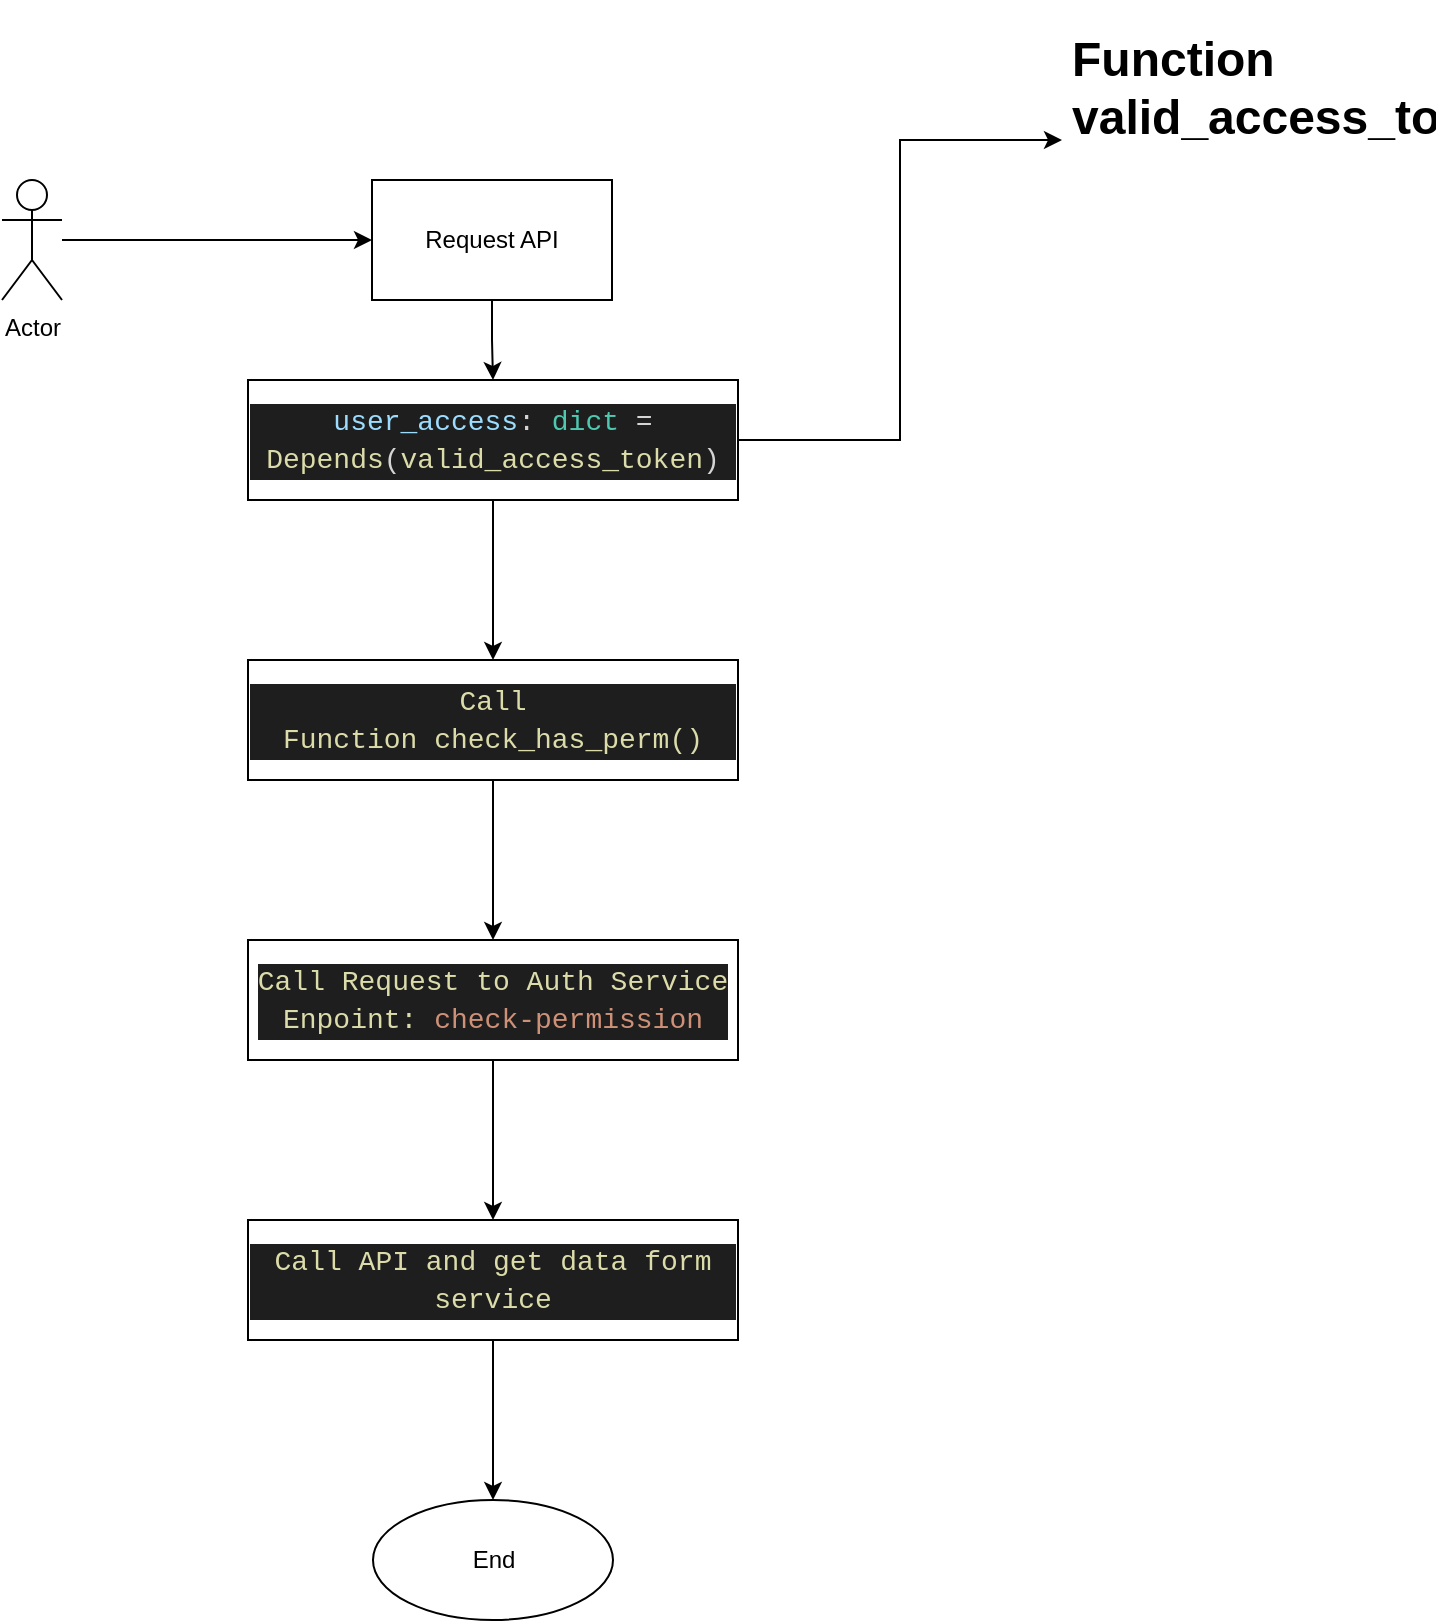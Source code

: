 <mxfile version="20.2.3" type="github">
  <diagram id="KKJjMc4QPHrHP3sVOsFm" name="Page-1">
    <mxGraphModel dx="1673" dy="2034" grid="1" gridSize="10" guides="1" tooltips="1" connect="1" arrows="1" fold="1" page="1" pageScale="1" pageWidth="850" pageHeight="1100" math="0" shadow="0">
      <root>
        <mxCell id="0" />
        <mxCell id="1" parent="0" />
        <mxCell id="3235PmEpduEB_uYFdb9a-5" value="" style="edgeStyle=orthogonalEdgeStyle;rounded=0;orthogonalLoop=1;jettySize=auto;html=1;" edge="1" parent="1" source="3235PmEpduEB_uYFdb9a-1" target="3235PmEpduEB_uYFdb9a-4">
          <mxGeometry relative="1" as="geometry" />
        </mxCell>
        <mxCell id="3235PmEpduEB_uYFdb9a-1" value="Request API" style="rounded=0;whiteSpace=wrap;html=1;" vertex="1" parent="1">
          <mxGeometry x="365" y="70" width="120" height="60" as="geometry" />
        </mxCell>
        <mxCell id="3235PmEpduEB_uYFdb9a-3" style="edgeStyle=orthogonalEdgeStyle;rounded=0;orthogonalLoop=1;jettySize=auto;html=1;entryX=0;entryY=0.5;entryDx=0;entryDy=0;" edge="1" parent="1" source="3235PmEpduEB_uYFdb9a-2" target="3235PmEpduEB_uYFdb9a-1">
          <mxGeometry relative="1" as="geometry" />
        </mxCell>
        <mxCell id="3235PmEpduEB_uYFdb9a-2" value="Actor" style="shape=umlActor;verticalLabelPosition=bottom;verticalAlign=top;html=1;outlineConnect=0;" vertex="1" parent="1">
          <mxGeometry x="180" y="70" width="30" height="60" as="geometry" />
        </mxCell>
        <mxCell id="3235PmEpduEB_uYFdb9a-8" style="edgeStyle=orthogonalEdgeStyle;rounded=0;orthogonalLoop=1;jettySize=auto;html=1;entryX=0;entryY=0.5;entryDx=0;entryDy=0;" edge="1" parent="1" source="3235PmEpduEB_uYFdb9a-4" target="3235PmEpduEB_uYFdb9a-7">
          <mxGeometry relative="1" as="geometry" />
        </mxCell>
        <mxCell id="3235PmEpduEB_uYFdb9a-10" value="" style="edgeStyle=orthogonalEdgeStyle;rounded=0;orthogonalLoop=1;jettySize=auto;html=1;" edge="1" parent="1" source="3235PmEpduEB_uYFdb9a-4" target="3235PmEpduEB_uYFdb9a-9">
          <mxGeometry relative="1" as="geometry" />
        </mxCell>
        <mxCell id="3235PmEpduEB_uYFdb9a-4" value="&lt;div style=&quot;color: rgb(212, 212, 212); background-color: rgb(30, 30, 30); font-family: Consolas, &amp;quot;Courier New&amp;quot;, monospace; font-size: 14px; line-height: 19px;&quot;&gt;&lt;span style=&quot;color: #9cdcfe;&quot;&gt;user_access&lt;/span&gt;: &lt;span style=&quot;color: #4ec9b0;&quot;&gt;dict&lt;/span&gt; = &lt;span style=&quot;color: #dcdcaa;&quot;&gt;Depends&lt;/span&gt;(&lt;span style=&quot;color: #dcdcaa;&quot;&gt;valid_access_token&lt;/span&gt;)&lt;/div&gt;" style="whiteSpace=wrap;html=1;rounded=0;" vertex="1" parent="1">
          <mxGeometry x="303" y="170" width="245" height="60" as="geometry" />
        </mxCell>
        <mxCell id="3235PmEpduEB_uYFdb9a-7" value="&lt;h1&gt;Function valid_access_token&lt;/h1&gt;" style="text;html=1;strokeColor=none;fillColor=none;spacing=5;spacingTop=-20;whiteSpace=wrap;overflow=hidden;rounded=0;" vertex="1" parent="1">
          <mxGeometry x="710" y="-10" width="190" height="120" as="geometry" />
        </mxCell>
        <mxCell id="3235PmEpduEB_uYFdb9a-12" value="" style="edgeStyle=orthogonalEdgeStyle;rounded=0;orthogonalLoop=1;jettySize=auto;html=1;" edge="1" parent="1" source="3235PmEpduEB_uYFdb9a-9" target="3235PmEpduEB_uYFdb9a-11">
          <mxGeometry relative="1" as="geometry" />
        </mxCell>
        <mxCell id="3235PmEpduEB_uYFdb9a-9" value="&lt;div style=&quot;color: rgb(212, 212, 212); background-color: rgb(30, 30, 30); font-family: Consolas, &amp;quot;Courier New&amp;quot;, monospace; font-size: 14px; line-height: 19px;&quot;&gt;&lt;div style=&quot;line-height: 19px;&quot;&gt;&lt;span style=&quot;color: #dcdcaa;&quot;&gt;Call Function&amp;nbsp;&lt;/span&gt;&lt;span style=&quot;color: rgb(220, 220, 170);&quot;&gt;check_has_perm()&lt;/span&gt;&lt;/div&gt;&lt;/div&gt;" style="whiteSpace=wrap;html=1;rounded=0;" vertex="1" parent="1">
          <mxGeometry x="303" y="310" width="245" height="60" as="geometry" />
        </mxCell>
        <mxCell id="3235PmEpduEB_uYFdb9a-14" value="" style="edgeStyle=orthogonalEdgeStyle;rounded=0;orthogonalLoop=1;jettySize=auto;html=1;" edge="1" parent="1" source="3235PmEpduEB_uYFdb9a-11" target="3235PmEpduEB_uYFdb9a-13">
          <mxGeometry relative="1" as="geometry" />
        </mxCell>
        <mxCell id="3235PmEpduEB_uYFdb9a-11" value="&lt;div style=&quot;background-color: rgb(30, 30, 30); font-family: Consolas, &amp;quot;Courier New&amp;quot;, monospace; font-size: 14px; line-height: 19px;&quot;&gt;&lt;div style=&quot;line-height: 19px;&quot;&gt;&lt;font color=&quot;#dcdcaa&quot;&gt;Call Request to Auth Service&lt;/font&gt;&lt;/div&gt;&lt;div style=&quot;line-height: 19px;&quot;&gt;&lt;font color=&quot;#dcdcaa&quot;&gt;Enpoint:&amp;nbsp;&lt;/font&gt;&lt;span style=&quot;color: rgb(206, 145, 120);&quot;&gt;check-permission&lt;/span&gt;&lt;/div&gt;&lt;/div&gt;" style="whiteSpace=wrap;html=1;rounded=0;" vertex="1" parent="1">
          <mxGeometry x="303" y="450" width="245" height="60" as="geometry" />
        </mxCell>
        <mxCell id="3235PmEpduEB_uYFdb9a-16" value="" style="edgeStyle=orthogonalEdgeStyle;rounded=0;orthogonalLoop=1;jettySize=auto;html=1;" edge="1" parent="1" source="3235PmEpduEB_uYFdb9a-13" target="3235PmEpduEB_uYFdb9a-15">
          <mxGeometry relative="1" as="geometry" />
        </mxCell>
        <mxCell id="3235PmEpduEB_uYFdb9a-13" value="&lt;div style=&quot;background-color: rgb(30, 30, 30); font-family: Consolas, &amp;quot;Courier New&amp;quot;, monospace; font-size: 14px; line-height: 19px;&quot;&gt;&lt;div style=&quot;line-height: 19px;&quot;&gt;&lt;font color=&quot;#dcdcaa&quot;&gt;Call API and get data form service&lt;/font&gt;&lt;/div&gt;&lt;/div&gt;" style="whiteSpace=wrap;html=1;rounded=0;" vertex="1" parent="1">
          <mxGeometry x="303" y="590" width="245" height="60" as="geometry" />
        </mxCell>
        <mxCell id="3235PmEpduEB_uYFdb9a-15" value="End" style="ellipse;whiteSpace=wrap;html=1;rounded=0;" vertex="1" parent="1">
          <mxGeometry x="365.5" y="730" width="120" height="60" as="geometry" />
        </mxCell>
      </root>
    </mxGraphModel>
  </diagram>
</mxfile>
